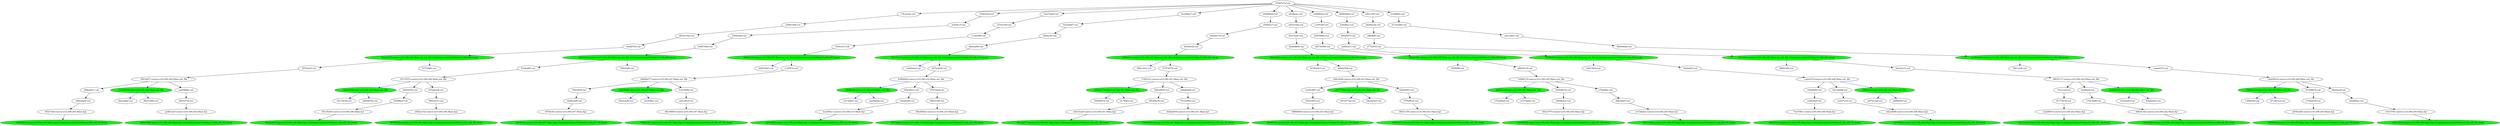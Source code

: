 strict digraph "reflow flowgraph sha256:65b536180a2295481aea558ea297641124bca5af802e6632912ed08d22580bb5" {
// Node definitions.
"00eecedb-val-";
"017dcd6b-val-";
"03e6a8f2-val-";
"050d9674-val-";
"05433ef3-val-";
"05601c6a-coerce-n10.r06.s02.Main.fq1";
"08360a34-val-";
"0a369892-intern-n10.r06.s05.Main.fq2-s3://niema-test/n10/r06/n10.r06.s05_R2.fastq" [
fillcolor=green
style=filled
];
"114e00f6-val-";
"1213a821-val-";
"13f96540-val-";
"15c2ce4c-val-";
"1646f489-val-";
"167c557e-coerce-n10.r06.s06.Main.out_file";
"168158e0-val-";
"16afa903-val-";
"170c30d8-val-";
"1752482d-val-";
"18b19471-coerce-n10.r06.s04.Main.out_file";
"18cbe926-val-";
"1931f70e-coerce-n10.r06.s09.Main.fq1";
"1b5ee2b3-val-";
"1d69167c-intern-n10.r06.s03.Main.fq2-s3://niema-test/n10/r06/n10.r06.s03_R2.fastq" [
fillcolor=green
style=filled
];
"1e844de2-val-";
"1ed51867-val-";
"1f1a1caf-val-";
"1fc11da4-intern-n10.r06.s02.Main.fq2-s3://niema-test/n10/r06/n10.r06.s02_R2.fastq" [
fillcolor=green
style=filled
];
"2151da42-val-";
"217ff2f3-val-";
"2560c6de-val-";
"2603372f-val-";
"264536b3-val-";
"2964bee2-val-";
"2a1f2eae-intern-n10.r06.s07.Main.fq2-s3://niema-test/n10/r06/n10.r06.s07_R2.fastq" [
fillcolor=green
style=filled
];
"2aa9e66b-exec-n10.r06.s06.Main.out_file" [
fillcolor=green
style=filled
];
"2e454c1f-val-";
"2f7e4e23-val-";
"30fa2d24-extern-n10.r06.s03.Main.cp_out_file-s3://niema-test/n10/r06/n10.r06.s03.tar.gz" [
fillcolor=green
style=filled
];
"353c4e74-exec-n10.r06.s01.Main.out_file" [
fillcolor=green
style=filled
];
"353d7e7d-val-";
"37be5ce0-val-";
"3881c912-val-";
"3b00ba3b-val-";
"3b9ef026-intern-n10.r06.s02.Main.fq1-s3://niema-test/n10/r06/n10.r06.s02_R1.fastq" [
fillcolor=green
style=filled
];
"3c7282b2-coerce-n10.r06.s05.Main.fq1";
"3fd023f3-val-";
"436dff3c-val-";
"442a58ff-coerce-n10.r06.s08.Main.fq2";
"45c7203d-val-";
"48780a92-intern-n10.r06.s06.Main.fq2-s3://niema-test/n10/r06/n10.r06.s06_R2.fastq" [
fillcolor=green
style=filled
];
"4885c6f9-val-";
"4910372d-val-";
"498add11-val-";
"4c6fd444-coerce-n10.r06.s10.Main.out_file";
"4d4ab694-coerce-n10.r06.s01.Main.fq1";
"4e801ae4-exec-n10.r06.s05.Main.out_file" [
fillcolor=green
style=filled
];
"4ebfd720-val-";
"4eefbeef-val-";
"4f86b9b8-coerce-n10.r06.s03.Main.fq1";
"51574578-val-";
"523ab8d7-val-";
"53f9624f-intern-n10.r06.s09.Main.fq2-s3://niema-test/n10/r06/n10.r06.s09_R2.fastq" [
fillcolor=green
style=filled
];
"545f86cb-val-";
"572f6367-extern-n10.r06.s08.Main.cp_out_file-s3://niema-test/n10/r06/n10.r06.s08.tar.gz" [
fillcolor=green
style=filled
];
"577246fc-val-";
"5792f016-val-";
"5823d839-val-";
"5893ec51-val-";
"5a27abe6-val-";
"5da24293-val-";
"6156e0b3-val-";
"64ea83d3-val-";
"6b0caf6b-val-";
"6cd01cf1-intern-n10.r06.s03.Main.fq1-s3://niema-test/n10/r06/n10.r06.s03_R1.fastq" [
fillcolor=green
style=filled
];
"6ce0bda7-val-";
"6d8a64d4-val-";
"71e5990b-exec-n10.r06.s04.Main.out_file" [
fillcolor=green
style=filled
];
"72173c17-extern-n10.r06.s10.Main.cp_out_file-s3://niema-test/n10/r06/n10.r06.s10.tar.gz" [
fillcolor=green
style=filled
];
"72c01514-extern-n10.r06.s04.Main.cp_out_file-s3://niema-test/n10/r06/n10.r06.s04.tar.gz" [
fillcolor=green
style=filled
];
"7366c8e4-intern-n10.r06.s01.Main.fq1-s3://niema-test/n10/r06/n10.r06.s01_R1.fastq" [
fillcolor=green
style=filled
];
"749dc541-intern-n10.r06.s07.Main.fq1-s3://niema-test/n10/r06/n10.r06.s07_R1.fastq" [
fillcolor=green
style=filled
];
"78bfded8-exec-n10.r06.s10.Main.out_file" [
fillcolor=green
style=filled
];
"78de54f6-val-";
"78fc09e8-val-";
"793a3ca9-exec-n10.r06.s09.Main.out_file" [
fillcolor=green
style=filled
];
"7961a2f6-val-";
"7a9d0c7d-coerce-n10.r06.s05.Main.out_file";
"7b33e992-val-";
"7c4f1e1c-coerce-n10.r06.s01.Main.out_file";
"7ee70fb1-coerce-n10.r06.s08.Main.fq1";
"81496b7e-val-";
"81779c39-val-";
"84028f73-val-";
"85429c1c-val-";
"85ee7f75-coerce-n10.r06.s05.Main.fq2";
"86c09804-coerce-n10.r06.s07.Main.fq1";
"871d41e2-val-";
"89ccb277-intern-n10.r06.s01.Main.fq2-s3://niema-test/n10/r06/n10.r06.s01_R2.fastq" [
fillcolor=green
style=filled
];
"8ce152dc-val-";
"8ebb8a9b-val-";
"921118eb-intern-n10.r06.s05.Main.fq1-s3://niema-test/n10/r06/n10.r06.s05_R1.fastq" [
fillcolor=green
style=filled
];
"9246cbd6-val-";
"92504b72-val-";
"92aa198e-extern-n10.r06.s05.Main.cp_out_file-s3://niema-test/n10/r06/n10.r06.s05.tar.gz" [
fillcolor=green
style=filled
];
"9573b8a7-intern-n10.r06.s10.Main.fq2-s3://niema-test/n10/r06/n10.r06.s10_R2.fastq" [
fillcolor=green
style=filled
];
"959f9f8f-val-";
"97b7e6af-val-";
"9b00d0ad-val-";
"9b93d59c-val-";
"9f0d1c89-val-";
"9fe5e4a5-intern-n10.r06.s06.Main.fq1-s3://niema-test/n10/r06/n10.r06.s06_R1.fastq" [
fillcolor=green
style=filled
];
"a0698ba0-val-";
"a23c24b3-intern-n10.r06.s10.Main.fq1-s3://niema-test/n10/r06/n10.r06.s10_R1.fastq" [
fillcolor=green
style=filled
];
"a380766e-val-";
"a4cce461-val-";
"a51c941a-extern-n10.r06.s02.Main.cp_out_file-s3://niema-test/n10/r06/n10.r06.s02.tar.gz" [
fillcolor=green
style=filled
];
"a5691594-val-";
"a65272da-val-";
"a7c7780e-exec-n10.r06.s03.Main.out_file" [
fillcolor=green
style=filled
];
"a87013aa-val-";
"a87fea9b-coerce-n10.r06.s09.Main.fq2";
"a8839135-val-";
"aa354ab6-extern-n10.r06.s09.Main.cp_out_file-s3://niema-test/n10/r06/n10.r06.s09.tar.gz" [
fillcolor=green
style=filled
];
"aab58ebb-val-";
"aad5868e-val-";
"ab8d2596-val-";
"ae4812e5-coerce-n10.r06.s04.Main.fq1";
"aeb9ce31-val-";
"af4c2a9d-coerce-n10.r06.s03.Main.out_file";
"afcdbeac-val-";
"affe9bf5-val-";
"b0e26c74-val-";
"b200d5f1-val-";
"b41a4e68-val-";
"b5a3fc4d-val-";
"b5f9a9ac-extern-n10.r06.s01.Main.cp_out_file-s3://niema-test/n10/r06/n10.r06.s01.tar.gz" [
fillcolor=green
style=filled
];
"b70ab3e8-val-";
"b953660e-val-";
"bbb594f1-exec-n10.r06.s07.Main.out_file" [
fillcolor=green
style=filled
];
"bc240fa1-coerce-n10.r06.s10.Main.fq1";
"bd739596-val-";
"beac8e7d-exec-n10.r06.s02.Main.out_file" [
fillcolor=green
style=filled
];
"bee22e12-val-";
"c0594ce7-val-";
"c42559ef-intern-n10.r06.s04.Main.fq2-s3://niema-test/n10/r06/n10.r06.s04_R2.fastq" [
fillcolor=green
style=filled
];
"c4aa56c9-coerce-n10.r06.s09.Main.out_file";
"c4d88b5a-val-";
"c574a7b0-val-";
"c863c117-coerce-n10.r06.s02.Main.out_file";
"ca61a8c9-val-";
"ca937c34-val-";
"caeec21f-coerce-n10.r06.s08.Main.out_file";
"cb1e54cc-val-";
"cc3f5f1b-val-";
"cc5f5365-val-";
"cd35bf4a-intern-n10.r06.s08.Main.fq2-s3://niema-test/n10/r06/n10.r06.s08_R2.fastq" [
fillcolor=green
style=filled
];
"d0b63c2f-extern-n10.r06.s07.Main.cp_out_file-s3://niema-test/n10/r06/n10.r06.s07.tar.gz" [
fillcolor=green
style=filled
];
"d0f8fe69-val-";
"d49249a2-extern-n10.r06.s06.Main.cp_out_file-s3://niema-test/n10/r06/n10.r06.s06.tar.gz" [
fillcolor=green
style=filled
];
"d57a2694-val-";
"d5d2c10a-coerce-n10.r06.s06.Main.fq2";
"d6969d56-val-";
"d8323762-val-";
"d8a0ea3f-val-";
"d8e0c6e5-intern-n10.r06.s08.Main.fq1-s3://niema-test/n10/r06/n10.r06.s08_R1.fastq" [
fillcolor=green
style=filled
];
"dbeca8be-val-";
"dd00d702-val-";
"dd0e78f6-intern-n10.r06.s04.Main.fq1-s3://niema-test/n10/r06/n10.r06.s04_R1.fastq" [
fillcolor=green
style=filled
];
"ddd9ba77-coerce-n10.r06.s07.Main.out_file";
"dfded825-val-";
"e0a8d9ac-val-";
"e22d9f10-coerce-n10.r06.s02.Main.fq2";
"e3bfc6a4-val-";
"e6b1e5f5-val-";
"e6d14aa9-coerce-n10.r06.s01.Main.fq2";
"e77fc655-val-";
"e78af6bc-val-";
"e79eed39-val-";
"e80e2bed-val-";
"eaae027b-val-";
"eb1ec420-intern-n10.r06.s09.Main.fq1-s3://niema-test/n10/r06/n10.r06.s09_R1.fastq" [
fillcolor=green
style=filled
];
"f0135e84-coerce-n10.r06.s06.Main.fq1";
"f123390b-val-";
"f3fbeebd-exec-n10.r06.s08.Main.out_file" [
fillcolor=green
style=filled
];
"f49311f8-coerce-n10.r06.s03.Main.fq2";
"f57fdc6e-coerce-n10.r06.s07.Main.fq2";
"f5e0c415-val-";
"f6b07d0b-val-";
"f9ed56b2-coerce-n10.r06.s10.Main.fq2";
"fc4d680e-val-";
"ff1b7eb6-coerce-n10.r06.s04.Main.fq2";

// Edge definitions.
"017dcd6b-val-" -> "a4cce461-val-" [dynamic=false];
"03e6a8f2-val-" -> "167c557e-coerce-n10.r06.s06.Main.out_file" [dynamic=false];
"05433ef3-val-" -> "4f86b9b8-coerce-n10.r06.s03.Main.fq1" [dynamic=false];
"05601c6a-coerce-n10.r06.s02.Main.fq1" -> "3b9ef026-intern-n10.r06.s02.Main.fq1-s3://niema-test/n10/r06/n10.r06.s02_R1.fastq" [dynamic=false];
"08360a34-val-" -> "e6d14aa9-coerce-n10.r06.s01.Main.fq2" [dynamic=false];
"114e00f6-val-" -> "f5e0c415-val-" [dynamic=false];
"15c2ce4c-val-" -> "a5691594-val-" [dynamic=false];
"1646f489-val-" -> "e3bfc6a4-val-" [dynamic=false];
"167c557e-coerce-n10.r06.s06.Main.out_file" -> "2aa9e66b-exec-n10.r06.s06.Main.out_file" [
dynamic=true
color=blue
];
"167c557e-coerce-n10.r06.s06.Main.out_file" -> "9b93d59c-val-" [dynamic=false];
"167c557e-coerce-n10.r06.s06.Main.out_file" -> "b70ab3e8-val-" [dynamic=false];
"16afa903-val-" -> "caeec21f-coerce-n10.r06.s08.Main.out_file" [dynamic=false];
"170c30d8-val-" -> "05601c6a-coerce-n10.r06.s02.Main.fq1" [dynamic=false];
"18b19471-coerce-n10.r06.s04.Main.out_file" -> "498add11-val-" [dynamic=false];
"18b19471-coerce-n10.r06.s04.Main.out_file" -> "71e5990b-exec-n10.r06.s04.Main.out_file" [
dynamic=true
color=blue
];
"18b19471-coerce-n10.r06.s04.Main.out_file" -> "aad5868e-val-" [dynamic=false];
"18cbe926-val-" -> "bc240fa1-coerce-n10.r06.s10.Main.fq1" [dynamic=false];
"1931f70e-coerce-n10.r06.s09.Main.fq1" -> "eb1ec420-intern-n10.r06.s09.Main.fq1-s3://niema-test/n10/r06/n10.r06.s09_R1.fastq" [dynamic=false];
"1ed51867-val-" -> "05433ef3-val-" [dynamic=false];
"1f1a1caf-val-" -> "81779c39-val-" [dynamic=false];
"2560c6de-val-" -> "a380766e-val-" [dynamic=false];
"2603372f-val-" -> "ae4812e5-coerce-n10.r06.s04.Main.fq1" [dynamic=false];
"2964bee2-val-" -> "85ee7f75-coerce-n10.r06.s05.Main.fq2" [dynamic=false];
"2aa9e66b-exec-n10.r06.s06.Main.out_file" -> "45c7203d-val-" [
dynamic=true
color=blue
];
"2aa9e66b-exec-n10.r06.s06.Main.out_file" -> "dd00d702-val-" [
dynamic=true
color=blue
];
"2e454c1f-val-" -> "2560c6de-val-" [dynamic=false];
"2f7e4e23-val-" -> "18b19471-coerce-n10.r06.s04.Main.out_file" [dynamic=false];
"30fa2d24-extern-n10.r06.s03.Main.cp_out_file-s3://niema-test/n10/r06/n10.r06.s03.tar.gz" -> "6156e0b3-val-" [
dynamic=true
color=blue
];
"30fa2d24-extern-n10.r06.s03.Main.cp_out_file-s3://niema-test/n10/r06/n10.r06.s03.tar.gz" -> "ab8d2596-val-" [dynamic=false];
"353c4e74-exec-n10.r06.s01.Main.out_file" -> "050d9674-val-" [
dynamic=true
color=blue
];
"353c4e74-exec-n10.r06.s01.Main.out_file" -> "217ff2f3-val-" [
dynamic=true
color=blue
];
"353d7e7d-val-" -> "15c2ce4c-val-" [dynamic=false];
"353d7e7d-val-" -> "37be5ce0-val-" [dynamic=false];
"353d7e7d-val-" -> "5a27abe6-val-" [dynamic=false];
"353d7e7d-val-" -> "6ce0bda7-val-" [dynamic=false];
"353d7e7d-val-" -> "a0698ba0-val-" [dynamic=false];
"353d7e7d-val-" -> "afcdbeac-val-" [dynamic=false];
"353d7e7d-val-" -> "c4d88b5a-val-" [dynamic=false];
"353d7e7d-val-" -> "d6969d56-val-" [dynamic=false];
"353d7e7d-val-" -> "e6b1e5f5-val-" [dynamic=false];
"353d7e7d-val-" -> "fc4d680e-val-" [dynamic=false];
"37be5ce0-val-" -> "2e454c1f-val-" [dynamic=false];
"3b00ba3b-val-" -> "affe9bf5-val-" [dynamic=false];
"3c7282b2-coerce-n10.r06.s05.Main.fq1" -> "921118eb-intern-n10.r06.s05.Main.fq1-s3://niema-test/n10/r06/n10.r06.s05_R1.fastq" [dynamic=false];
"3fd023f3-val-" -> "6b0caf6b-val-" [dynamic=false];
"436dff3c-val-" -> "84028f73-val-" [dynamic=false];
"442a58ff-coerce-n10.r06.s08.Main.fq2" -> "cd35bf4a-intern-n10.r06.s08.Main.fq2-s3://niema-test/n10/r06/n10.r06.s08_R2.fastq" [dynamic=false];
"498add11-val-" -> "e80e2bed-val-" [dynamic=false];
"4c6fd444-coerce-n10.r06.s10.Main.out_file" -> "78bfded8-exec-n10.r06.s10.Main.out_file" [
dynamic=true
color=blue
];
"4c6fd444-coerce-n10.r06.s10.Main.out_file" -> "85429c1c-val-" [dynamic=false];
"4c6fd444-coerce-n10.r06.s10.Main.out_file" -> "97b7e6af-val-" [dynamic=false];
"4d4ab694-coerce-n10.r06.s01.Main.fq1" -> "7366c8e4-intern-n10.r06.s01.Main.fq1-s3://niema-test/n10/r06/n10.r06.s01_R1.fastq" [dynamic=false];
"4e801ae4-exec-n10.r06.s05.Main.out_file" -> "1752482d-val-" [
dynamic=true
color=blue
];
"4e801ae4-exec-n10.r06.s05.Main.out_file" -> "2151da42-val-" [
dynamic=true
color=blue
];
"4ebfd720-val-" -> "72c01514-extern-n10.r06.s04.Main.cp_out_file-s3://niema-test/n10/r06/n10.r06.s04.tar.gz" [dynamic=false];
"4eefbeef-val-" -> "170c30d8-val-" [dynamic=false];
"4f86b9b8-coerce-n10.r06.s03.Main.fq1" -> "6cd01cf1-intern-n10.r06.s03.Main.fq1-s3://niema-test/n10/r06/n10.r06.s03_R1.fastq" [dynamic=false];
"51574578-val-" -> "7c4f1e1c-coerce-n10.r06.s01.Main.out_file" [dynamic=false];
"523ab8d7-val-" -> "3fd023f3-val-" [dynamic=false];
"545f86cb-val-" -> "f0135e84-coerce-n10.r06.s06.Main.fq1" [dynamic=false];
"572f6367-extern-n10.r06.s08.Main.cp_out_file-s3://niema-test/n10/r06/n10.r06.s08.tar.gz" -> "168158e0-val-" [
dynamic=true
color=blue
];
"572f6367-extern-n10.r06.s08.Main.cp_out_file-s3://niema-test/n10/r06/n10.r06.s08.tar.gz" -> "16afa903-val-" [dynamic=false];
"5792f016-val-" -> "f49311f8-coerce-n10.r06.s03.Main.fq2" [dynamic=false];
"5823d839-val-" -> "08360a34-val-" [dynamic=false];
"5893ec51-val-" -> "d5d2c10a-coerce-n10.r06.s06.Main.fq2" [dynamic=false];
"5a27abe6-val-" -> "c574a7b0-val-" [dynamic=false];
"6b0caf6b-val-" -> "72173c17-extern-n10.r06.s10.Main.cp_out_file-s3://niema-test/n10/r06/n10.r06.s10.tar.gz" [dynamic=false];
"6ce0bda7-val-" -> "523ab8d7-val-" [dynamic=false];
"6d8a64d4-val-" -> "7b33e992-val-" [dynamic=false];
"71e5990b-exec-n10.r06.s04.Main.out_file" -> "dbeca8be-val-" [
dynamic=true
color=blue
];
"71e5990b-exec-n10.r06.s04.Main.out_file" -> "f6b07d0b-val-" [
dynamic=true
color=blue
];
"72173c17-extern-n10.r06.s10.Main.cp_out_file-s3://niema-test/n10/r06/n10.r06.s10.tar.gz" -> "1e844de2-val-" [
dynamic=true
color=blue
];
"72173c17-extern-n10.r06.s10.Main.cp_out_file-s3://niema-test/n10/r06/n10.r06.s10.tar.gz" -> "d57a2694-val-" [dynamic=false];
"72c01514-extern-n10.r06.s04.Main.cp_out_file-s3://niema-test/n10/r06/n10.r06.s04.tar.gz" -> "2f7e4e23-val-" [dynamic=false];
"72c01514-extern-n10.r06.s04.Main.cp_out_file-s3://niema-test/n10/r06/n10.r06.s04.tar.gz" -> "577246fc-val-" [
dynamic=true
color=blue
];
"78bfded8-exec-n10.r06.s10.Main.out_file" -> "1213a821-val-" [
dynamic=true
color=blue
];
"78bfded8-exec-n10.r06.s10.Main.out_file" -> "aab58ebb-val-" [
dynamic=true
color=blue
];
"78fc09e8-val-" -> "9246cbd6-val-" [dynamic=false];
"793a3ca9-exec-n10.r06.s09.Main.out_file" -> "13f96540-val-" [
dynamic=true
color=blue
];
"793a3ca9-exec-n10.r06.s09.Main.out_file" -> "871d41e2-val-" [
dynamic=true
color=blue
];
"7a9d0c7d-coerce-n10.r06.s05.Main.out_file" -> "4e801ae4-exec-n10.r06.s05.Main.out_file" [
dynamic=true
color=blue
];
"7a9d0c7d-coerce-n10.r06.s05.Main.out_file" -> "92504b72-val-" [dynamic=false];
"7a9d0c7d-coerce-n10.r06.s05.Main.out_file" -> "e78af6bc-val-" [dynamic=false];
"7b33e992-val-" -> "4d4ab694-coerce-n10.r06.s01.Main.fq1" [dynamic=false];
"7c4f1e1c-coerce-n10.r06.s01.Main.out_file" -> "353c4e74-exec-n10.r06.s01.Main.out_file" [
dynamic=true
color=blue
];
"7c4f1e1c-coerce-n10.r06.s01.Main.out_file" -> "5823d839-val-" [dynamic=false];
"7c4f1e1c-coerce-n10.r06.s01.Main.out_file" -> "6d8a64d4-val-" [dynamic=false];
"7ee70fb1-coerce-n10.r06.s08.Main.fq1" -> "d8e0c6e5-intern-n10.r06.s08.Main.fq1-s3://niema-test/n10/r06/n10.r06.s08_R1.fastq" [dynamic=false];
"81496b7e-val-" -> "e79eed39-val-" [dynamic=false];
"81779c39-val-" -> "e22d9f10-coerce-n10.r06.s02.Main.fq2" [dynamic=false];
"84028f73-val-" -> "aeb9ce31-val-" [dynamic=false];
"85429c1c-val-" -> "18cbe926-val-" [dynamic=false];
"85ee7f75-coerce-n10.r06.s05.Main.fq2" -> "0a369892-intern-n10.r06.s05.Main.fq2-s3://niema-test/n10/r06/n10.r06.s05_R2.fastq" [dynamic=false];
"86c09804-coerce-n10.r06.s07.Main.fq1" -> "749dc541-intern-n10.r06.s07.Main.fq1-s3://niema-test/n10/r06/n10.r06.s07_R1.fastq" [dynamic=false];
"8ce152dc-val-" -> "8ebb8a9b-val-" [dynamic=false];
"8ebb8a9b-val-" -> "30fa2d24-extern-n10.r06.s03.Main.cp_out_file-s3://niema-test/n10/r06/n10.r06.s03.tar.gz" [dynamic=false];
"9246cbd6-val-" -> "f57fdc6e-coerce-n10.r06.s07.Main.fq2" [dynamic=false];
"92504b72-val-" -> "2964bee2-val-" [dynamic=false];
"92aa198e-extern-n10.r06.s05.Main.cp_out_file-s3://niema-test/n10/r06/n10.r06.s05.tar.gz" -> "959f9f8f-val-" [
dynamic=true
color=blue
];
"92aa198e-extern-n10.r06.s05.Main.cp_out_file-s3://niema-test/n10/r06/n10.r06.s05.tar.gz" -> "a8839135-val-" [dynamic=false];
"97b7e6af-val-" -> "9f0d1c89-val-" [dynamic=false];
"9b00d0ad-val-" -> "aa354ab6-extern-n10.r06.s09.Main.cp_out_file-s3://niema-test/n10/r06/n10.r06.s09.tar.gz" [dynamic=false];
"9b93d59c-val-" -> "545f86cb-val-" [dynamic=false];
"9f0d1c89-val-" -> "f9ed56b2-coerce-n10.r06.s10.Main.fq2" [dynamic=false];
"a0698ba0-val-" -> "c0594ce7-val-" [dynamic=false];
"a380766e-val-" -> "d49249a2-extern-n10.r06.s06.Main.cp_out_file-s3://niema-test/n10/r06/n10.r06.s06.tar.gz" [dynamic=false];
"a4cce461-val-" -> "9b00d0ad-val-" [dynamic=false];
"a51c941a-extern-n10.r06.s02.Main.cp_out_file-s3://niema-test/n10/r06/n10.r06.s02.tar.gz" -> "4885c6f9-val-" [
dynamic=true
color=blue
];
"a51c941a-extern-n10.r06.s02.Main.cp_out_file-s3://niema-test/n10/r06/n10.r06.s02.tar.gz" -> "bee22e12-val-" [dynamic=false];
"a5691594-val-" -> "d8323762-val-" [dynamic=false];
"a65272da-val-" -> "8ce152dc-val-" [dynamic=false];
"a7c7780e-exec-n10.r06.s03.Main.out_file" -> "4910372d-val-" [
dynamic=true
color=blue
];
"a7c7780e-exec-n10.r06.s03.Main.out_file" -> "64ea83d3-val-" [
dynamic=true
color=blue
];
"a87fea9b-coerce-n10.r06.s09.Main.fq2" -> "53f9624f-intern-n10.r06.s09.Main.fq2-s3://niema-test/n10/r06/n10.r06.s09_R2.fastq" [dynamic=false];
"a8839135-val-" -> "7a9d0c7d-coerce-n10.r06.s05.Main.out_file" [dynamic=false];
"aa354ab6-extern-n10.r06.s09.Main.cp_out_file-s3://niema-test/n10/r06/n10.r06.s09.tar.gz" -> "7961a2f6-val-" [
dynamic=true
color=blue
];
"aa354ab6-extern-n10.r06.s09.Main.cp_out_file-s3://niema-test/n10/r06/n10.r06.s09.tar.gz" -> "eaae027b-val-" [dynamic=false];
"aad5868e-val-" -> "2603372f-val-" [dynamic=false];
"ab8d2596-val-" -> "af4c2a9d-coerce-n10.r06.s03.Main.out_file" [dynamic=false];
"ae4812e5-coerce-n10.r06.s04.Main.fq1" -> "dd0e78f6-intern-n10.r06.s04.Main.fq1-s3://niema-test/n10/r06/n10.r06.s04_R1.fastq" [dynamic=false];
"aeb9ce31-val-" -> "572f6367-extern-n10.r06.s08.Main.cp_out_file-s3://niema-test/n10/r06/n10.r06.s08.tar.gz" [dynamic=false];
"af4c2a9d-coerce-n10.r06.s03.Main.out_file" -> "1ed51867-val-" [dynamic=false];
"af4c2a9d-coerce-n10.r06.s03.Main.out_file" -> "a7c7780e-exec-n10.r06.s03.Main.out_file" [
dynamic=true
color=blue
];
"af4c2a9d-coerce-n10.r06.s03.Main.out_file" -> "b200d5f1-val-" [dynamic=false];
"afcdbeac-val-" -> "a65272da-val-" [dynamic=false];
"affe9bf5-val-" -> "e77fc655-val-" [dynamic=false];
"b0e26c74-val-" -> "b5a3fc4d-val-" [dynamic=false];
"b200d5f1-val-" -> "5792f016-val-" [dynamic=false];
"b41a4e68-val-" -> "ca937c34-val-" [dynamic=false];
"b5a3fc4d-val-" -> "b5f9a9ac-extern-n10.r06.s01.Main.cp_out_file-s3://niema-test/n10/r06/n10.r06.s01.tar.gz" [dynamic=false];
"b5f9a9ac-extern-n10.r06.s01.Main.cp_out_file-s3://niema-test/n10/r06/n10.r06.s01.tar.gz" -> "3881c912-val-" [
dynamic=true
color=blue
];
"b5f9a9ac-extern-n10.r06.s01.Main.cp_out_file-s3://niema-test/n10/r06/n10.r06.s01.tar.gz" -> "51574578-val-" [dynamic=false];
"b70ab3e8-val-" -> "5893ec51-val-" [dynamic=false];
"b953660e-val-" -> "bd739596-val-" [dynamic=false];
"bbb594f1-exec-n10.r06.s07.Main.out_file" -> "00eecedb-val-" [
dynamic=true
color=blue
];
"bbb594f1-exec-n10.r06.s07.Main.out_file" -> "cb1e54cc-val-" [
dynamic=true
color=blue
];
"bc240fa1-coerce-n10.r06.s10.Main.fq1" -> "a23c24b3-intern-n10.r06.s10.Main.fq1-s3://niema-test/n10/r06/n10.r06.s10_R1.fastq" [dynamic=false];
"bd739596-val-" -> "92aa198e-extern-n10.r06.s05.Main.cp_out_file-s3://niema-test/n10/r06/n10.r06.s05.tar.gz" [dynamic=false];
"beac8e7d-exec-n10.r06.s02.Main.out_file" -> "1b5ee2b3-val-" [
dynamic=true
color=blue
];
"beac8e7d-exec-n10.r06.s02.Main.out_file" -> "5da24293-val-" [
dynamic=true
color=blue
];
"bee22e12-val-" -> "c863c117-coerce-n10.r06.s02.Main.out_file" [dynamic=false];
"c0594ce7-val-" -> "b0e26c74-val-" [dynamic=false];
"c4aa56c9-coerce-n10.r06.s09.Main.out_file" -> "793a3ca9-exec-n10.r06.s09.Main.out_file" [
dynamic=true
color=blue
];
"c4aa56c9-coerce-n10.r06.s09.Main.out_file" -> "81496b7e-val-" [dynamic=false];
"c4aa56c9-coerce-n10.r06.s09.Main.out_file" -> "d8a0ea3f-val-" [dynamic=false];
"c4d88b5a-val-" -> "cc5f5365-val-" [dynamic=false];
"c574a7b0-val-" -> "114e00f6-val-" [dynamic=false];
"c863c117-coerce-n10.r06.s02.Main.out_file" -> "1f1a1caf-val-" [dynamic=false];
"c863c117-coerce-n10.r06.s02.Main.out_file" -> "4eefbeef-val-" [dynamic=false];
"c863c117-coerce-n10.r06.s02.Main.out_file" -> "beac8e7d-exec-n10.r06.s02.Main.out_file" [
dynamic=true
color=blue
];
"ca61a8c9-val-" -> "86c09804-coerce-n10.r06.s07.Main.fq1" [dynamic=false];
"ca937c34-val-" -> "442a58ff-coerce-n10.r06.s08.Main.fq2" [dynamic=false];
"caeec21f-coerce-n10.r06.s08.Main.out_file" -> "1646f489-val-" [dynamic=false];
"caeec21f-coerce-n10.r06.s08.Main.out_file" -> "b41a4e68-val-" [dynamic=false];
"caeec21f-coerce-n10.r06.s08.Main.out_file" -> "f3fbeebd-exec-n10.r06.s08.Main.out_file" [
dynamic=true
color=blue
];
"cc3f5f1b-val-" -> "ddd9ba77-coerce-n10.r06.s07.Main.out_file" [dynamic=false];
"cc5f5365-val-" -> "b953660e-val-" [dynamic=false];
"d0b63c2f-extern-n10.r06.s07.Main.cp_out_file-s3://niema-test/n10/r06/n10.r06.s07.tar.gz" -> "264536b3-val-" [
dynamic=true
color=blue
];
"d0b63c2f-extern-n10.r06.s07.Main.cp_out_file-s3://niema-test/n10/r06/n10.r06.s07.tar.gz" -> "cc3f5f1b-val-" [dynamic=false];
"d49249a2-extern-n10.r06.s06.Main.cp_out_file-s3://niema-test/n10/r06/n10.r06.s06.tar.gz" -> "03e6a8f2-val-" [dynamic=false];
"d49249a2-extern-n10.r06.s06.Main.cp_out_file-s3://niema-test/n10/r06/n10.r06.s06.tar.gz" -> "78de54f6-val-" [
dynamic=true
color=blue
];
"d57a2694-val-" -> "4c6fd444-coerce-n10.r06.s10.Main.out_file" [dynamic=false];
"d5d2c10a-coerce-n10.r06.s06.Main.fq2" -> "48780a92-intern-n10.r06.s06.Main.fq2-s3://niema-test/n10/r06/n10.r06.s06_R2.fastq" [dynamic=false];
"d6969d56-val-" -> "436dff3c-val-" [dynamic=false];
"d8323762-val-" -> "4ebfd720-val-" [dynamic=false];
"d8a0ea3f-val-" -> "e0a8d9ac-val-" [dynamic=false];
"ddd9ba77-coerce-n10.r06.s07.Main.out_file" -> "78fc09e8-val-" [dynamic=false];
"ddd9ba77-coerce-n10.r06.s07.Main.out_file" -> "bbb594f1-exec-n10.r06.s07.Main.out_file" [
dynamic=true
color=blue
];
"ddd9ba77-coerce-n10.r06.s07.Main.out_file" -> "f123390b-val-" [dynamic=false];
"dfded825-val-" -> "3c7282b2-coerce-n10.r06.s05.Main.fq1" [dynamic=false];
"e0a8d9ac-val-" -> "1931f70e-coerce-n10.r06.s09.Main.fq1" [dynamic=false];
"e22d9f10-coerce-n10.r06.s02.Main.fq2" -> "1fc11da4-intern-n10.r06.s02.Main.fq2-s3://niema-test/n10/r06/n10.r06.s02_R2.fastq" [dynamic=false];
"e3bfc6a4-val-" -> "7ee70fb1-coerce-n10.r06.s08.Main.fq1" [dynamic=false];
"e6b1e5f5-val-" -> "3b00ba3b-val-" [dynamic=false];
"e6d14aa9-coerce-n10.r06.s01.Main.fq2" -> "89ccb277-intern-n10.r06.s01.Main.fq2-s3://niema-test/n10/r06/n10.r06.s01_R2.fastq" [dynamic=false];
"e77fc655-val-" -> "a51c941a-extern-n10.r06.s02.Main.cp_out_file-s3://niema-test/n10/r06/n10.r06.s02.tar.gz" [dynamic=false];
"e78af6bc-val-" -> "dfded825-val-" [dynamic=false];
"e79eed39-val-" -> "a87fea9b-coerce-n10.r06.s09.Main.fq2" [dynamic=false];
"e80e2bed-val-" -> "ff1b7eb6-coerce-n10.r06.s04.Main.fq2" [dynamic=false];
"eaae027b-val-" -> "c4aa56c9-coerce-n10.r06.s09.Main.out_file" [dynamic=false];
"f0135e84-coerce-n10.r06.s06.Main.fq1" -> "9fe5e4a5-intern-n10.r06.s06.Main.fq1-s3://niema-test/n10/r06/n10.r06.s06_R1.fastq" [dynamic=false];
"f123390b-val-" -> "ca61a8c9-val-" [dynamic=false];
"f3fbeebd-exec-n10.r06.s08.Main.out_file" -> "a87013aa-val-" [
dynamic=true
color=blue
];
"f3fbeebd-exec-n10.r06.s08.Main.out_file" -> "d0f8fe69-val-" [
dynamic=true
color=blue
];
"f49311f8-coerce-n10.r06.s03.Main.fq2" -> "1d69167c-intern-n10.r06.s03.Main.fq2-s3://niema-test/n10/r06/n10.r06.s03_R2.fastq" [dynamic=false];
"f57fdc6e-coerce-n10.r06.s07.Main.fq2" -> "2a1f2eae-intern-n10.r06.s07.Main.fq2-s3://niema-test/n10/r06/n10.r06.s07_R2.fastq" [dynamic=false];
"f5e0c415-val-" -> "d0b63c2f-extern-n10.r06.s07.Main.cp_out_file-s3://niema-test/n10/r06/n10.r06.s07.tar.gz" [dynamic=false];
"f9ed56b2-coerce-n10.r06.s10.Main.fq2" -> "9573b8a7-intern-n10.r06.s10.Main.fq2-s3://niema-test/n10/r06/n10.r06.s10_R2.fastq" [dynamic=false];
"fc4d680e-val-" -> "017dcd6b-val-" [dynamic=false];
"ff1b7eb6-coerce-n10.r06.s04.Main.fq2" -> "c42559ef-intern-n10.r06.s04.Main.fq2-s3://niema-test/n10/r06/n10.r06.s04_R2.fastq" [dynamic=false];
}
